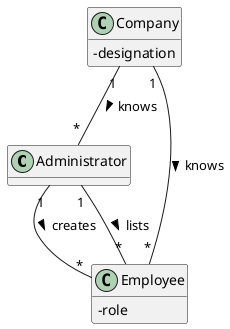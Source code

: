 @startuml
hide methods
skinparam classAttributeIconSize 0

class Administrator {}

class Employee {
  - role
}

class Company {
  - designation
}

Administrator "1" -- "*" Employee : creates >
Administrator "1" -- "*" Employee : lists >

Company "1" -- "*" Administrator : knows >
Company "1" -- "*" Employee : knows >

@enduml
